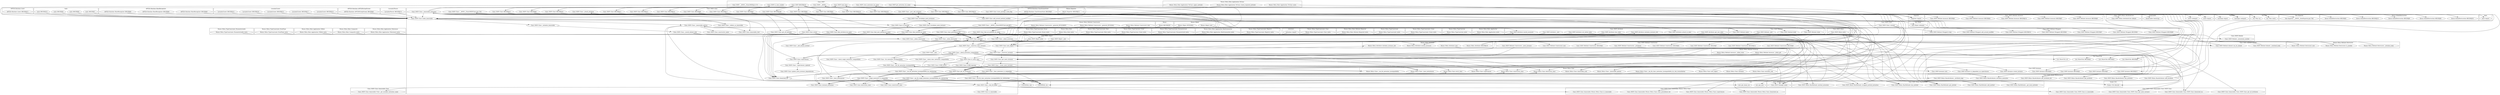 digraph {
graph [overlap=false]
subgraph cluster_Class_MOP_Class_Immutable_Trait {
	label="Class::MOP::Class::Immutable::Trait";
	"Class::MOP::Class::Immutable::Trait::_get_mutable_metaclass_name";
}
subgraph cluster_Class_MOP_Method_Accessor {
	label="Class::MOP::Method::Accessor";
	"Class::MOP::Method::Accessor::BEGIN@5";
	"Class::MOP::Method::Accessor::BEGIN@8";
	"Class::MOP::Method::Accessor::BEGIN@7";
	"Class::MOP::Method::Accessor::BEGIN@14";
	"Class::MOP::Method::Accessor::BEGIN@4";
}
subgraph cluster_Sub_Exporter {
	label="Sub::Exporter";
	"Sub::Exporter::__ANON__[Sub/Exporter.pm:756]";
}
subgraph cluster_Moose_Meta_TypeConstraint_Parameterizable {
	label="Moose::Meta::TypeConstraint::Parameterizable";
	"Moose::Meta::TypeConstraint::Parameterizable::meta";
}
subgraph cluster_Moose_Meta_TypeConstraint_DuckType {
	label="Moose::Meta::TypeConstraint::DuckType";
	"Moose::Meta::TypeConstraint::DuckType::meta";
}
subgraph cluster_Moose_Meta_Role_Application_ToRole {
	label="Moose::Meta::Role::Application::ToRole";
	"Moose::Meta::Role::Application::ToRole::meta";
}
subgraph cluster_Moose_Meta_Role_Composite {
	label="Moose::Meta::Role::Composite";
	"Moose::Meta::Role::Composite::meta";
}
subgraph cluster_Class_MOP_Object {
	label="Class::MOP::Object";
	"Class::MOP::Object::_new";
	"Class::MOP::Object::meta";
}
subgraph cluster_DynaLoader {
	label="DynaLoader";
	"DynaLoader::bootstrap";
}
subgraph cluster_Moose_Meta_Role_Application_ToInstance {
	label="Moose::Meta::Role::Application::ToInstance";
	"Moose::Meta::Role::Application::ToInstance::meta";
}
subgraph cluster_List_MoreUtils {
	label="List::MoreUtils";
	"List::MoreUtils::all";
	"List::MoreUtils::BEGIN@4";
	"List::MoreUtils::BEGIN@3";
	"List::MoreUtils::BEGIN@8";
}
subgraph cluster_Class_MOP_Module {
	label="Class::MOP::Module";
	"Class::MOP::Module::_instantiate_module";
}
subgraph cluster_warnings {
	label="warnings";
	"warnings::unimport";
	"warnings::import";
}
subgraph cluster_base {
	label="base";
	"base::import";
}
subgraph cluster_Moose_Exporter {
	label="Moose::Exporter";
	"Moose::Exporter::BEGIN@11";
}
subgraph cluster_strict {
	label="strict";
	"strict::import";
	"strict::unimport";
}
subgraph cluster_Devel_GlobalDestruction {
	label="Devel::GlobalDestruction";
	"Devel::GlobalDestruction::BEGIN@5";
	"Devel::GlobalDestruction::BEGIN@26";
	"Devel::GlobalDestruction::BEGIN@8";
	"Devel::GlobalDestruction::BEGIN@6";
	"Devel::GlobalDestruction::BEGIN@10";
}
subgraph cluster_Class_MOP_Instance {
	label="Class::MOP::Instance";
	"Class::MOP::Instance::create_instance";
	"Class::MOP::Instance::is_dependent_on_superclasses";
	"Class::MOP::Instance::BEGIN@5";
	"Class::MOP::Instance::BEGIN@4";
	"Class::MOP::Instance::BEGIN@7";
	"Class::MOP::Instance::BEGIN@13";
	"Class::MOP::Instance::new";
}
subgraph cluster_Class_MOP_Class {
	label="Class::MOP::Class";
	"Class::MOP::Class::linearized_isa";
	"Class::MOP::Class::BEGIN@14";
	"Class::MOP::Class::find_attribute_by_name";
	"Class::MOP::Class::class_precedence_list";
	"Class::MOP::Class::make_immutable";
	"Class::MOP::Class::BEGIN@9";
	"Class::MOP::Class::_immutable_metaclass";
	"Class::MOP::Class::BEGIN@17";
	"Class::MOP::Class::immutable_trait";
	"Class::MOP::Class::BEGIN@13";
	"Class::MOP::Class::_construct_instance";
	"Class::MOP::Class::_single_metaclass_is_compatible";
	"Class::MOP::Class::find_all_methods_by_name";
	"Class::MOP::Class::find_method_by_name";
	"Class::MOP::Class::reset_package_cache_flag";
	"Class::MOP::Class::instance_metaclass";
	"Class::MOP::Class::create";
	"Class::MOP::Class::constructor_name";
	"Class::MOP::Class::_check_single_metaclass_compatibility";
	"Class::MOP::Class::_immutable_options";
	"Class::MOP::Class::CORE:match";
	"Class::MOP::Class::_check_metaclass_compatibility";
	"Class::MOP::Class::is_mutable";
	"Class::MOP::Class::destructor_class";
	"Class::MOP::Class::BEGIN@7";
	"Class::MOP::Class::_base_metaclasses";
	"Class::MOP::Class::_install_inlined_code";
	"Class::MOP::Class::_can_fix_class_metaclass_incompatibility_by_subclassing";
	"Class::MOP::Class::BEGIN@448";
	"Class::MOP::Class::invalidate_meta_instances";
	"Class::MOP::Class::BEGIN@10";
	"Class::MOP::Class::add_around_method_modifier";
	"Class::MOP::Class::BEGIN@4";
	"Class::MOP::Class::BEGIN@435";
	"Class::MOP::Class::_superclasses_updated";
	"Class::MOP::Class::constructor_class";
	"Class::MOP::Class::_initialize_immutable";
	"Class::MOP::Class::_post_add_attribute";
	"Class::MOP::Class::invalidate_meta_instance";
	"Class::MOP::Class::BEGIN@8";
	"Class::MOP::Class::_inline_accessors";
	"Class::MOP::Class::new_object";
	"Class::MOP::Class::__ANON__[Class/MOP/Class.pm:720]";
	"Class::MOP::Class::is_anon_class";
	"Class::MOP::Class::BEGIN@5";
	"Class::MOP::Class::find_next_method_by_name";
	"Class::MOP::Class::_inline_constructor";
	"Class::MOP::Class::CORE:regcomp";
	"Class::MOP::Class::get_all_attributes";
	"Class::MOP::Class::_rebless_as_immutable";
	"Class::MOP::Class::__ANON__[Class/MOP/Class.pm:887]";
	"Class::MOP::Class::_new";
	"Class::MOP::Class::_check_class_metaclass_compatibility";
	"Class::MOP::Class::_can_fix_single_metaclass_incompatibility_by_subclassing";
	"Class::MOP::Class::superclasses";
	"Class::MOP::Class::_fix_metaclass_incompatibility";
	"Class::MOP::Class::BEGIN@414";
	"Class::MOP::Class::BEGIN@15";
	"Class::MOP::Class::initialize";
	"Class::MOP::Class::BEGIN@16";
	"Class::MOP::Class::is_immutable";
	"Class::MOP::Class::BEGIN@23";
	"Class::MOP::Class::_construct_class_instance";
	"Class::MOP::Class::_real_ref_name";
	"Class::MOP::Class::_inline_destructor";
	"Class::MOP::Class::get_meta_instance";
	"Class::MOP::Class::get_all_methods";
	"Class::MOP::Class::_create_meta_instance";
	"Class::MOP::Class::_add_inlined_method";
	"Class::MOP::Class::_attach_attribute";
	"Class::MOP::Class::_class_metaclass_is_compatible";
	"Class::MOP::Class::_can_fix_metaclass_incompatibility";
	"Class::MOP::Class::BEGIN@12";
	"Class::MOP::Class::_can_fix_metaclass_incompatibility_by_subclassing";
	"Class::MOP::Class::update_meta_instance_dependencies";
}
subgraph cluster_Moose_Meta_TypeConstraint_Enum {
	label="Moose::Meta::TypeConstraint::Enum";
	"Moose::Meta::TypeConstraint::Enum::meta";
}
subgraph cluster_Class_MOP {
	label="Class::MOP";
	"Class::MOP::__ANON__[Class/MOP.pm:117]";
	"Class::MOP::is_class_loaded";
	"Class::MOP::store_metaclass_by_name";
	"Class::MOP::__ANON__";
	"Class::MOP::BEGIN@19";
	"Class::MOP::get_metaclass_by_name";
	"Class::MOP::load_class";
}
subgraph cluster_Class_MOP_Mixin_HasMethods {
	label="Class::MOP::Mixin::HasMethods";
	"Class::MOP::Mixin::HasMethods::has_method";
	"Class::MOP::Mixin::HasMethods::add_method";
	"Class::MOP::Mixin::HasMethods::method_metaclass";
	"Class::MOP::Mixin::HasMethods::wrapped_method_metaclass";
	"Class::MOP::Mixin::HasMethods::get_method";
	"Class::MOP::Mixin::HasMethods::_get_local_methods";
}
subgraph cluster_Moose_Meta_Role {
	label="Moose::Meta::Role";
	"Moose::Meta::Role::meta";
}
subgraph cluster_ANTLR_Runtime_Lexer {
	label="ANTLR::Runtime::Lexer";
	"ANTLR::Runtime::Lexer::BEGIN@15";
}
subgraph cluster_Class_MOP_Method_Inlined {
	label="Class::MOP::Method::Inlined";
	"Class::MOP::Method::Inlined::_uninlined_body";
	"Class::MOP::Method::Inlined::can_be_inlined";
}
subgraph cluster_Class_MOP_Method_Constructor {
	label="Class::MOP::Method::Constructor";
	"Class::MOP::Method::Constructor::BEGIN@5";
	"Class::MOP::Method::Constructor::BEGIN@4";
	"Class::MOP::Method::Constructor::BEGIN@7";
	"Class::MOP::Method::Constructor::BEGIN@14";
	"Class::MOP::Method::Constructor::_attributes";
	"Class::MOP::Method::Constructor::BEGIN@8";
	"Class::MOP::Method::Constructor::new";
	"Class::MOP::Method::Constructor::_meta_instance";
}
subgraph cluster_Moose {
	label="Moose";
	"Moose::BEGIN@38";
}
subgraph cluster_Moose_Meta_TypeConstraint_Role {
	label="Moose::Meta::TypeConstraint::Role";
	"Moose::Meta::TypeConstraint::Role::meta";
}
subgraph cluster_Moose_Meta_TypeCoercion_Union {
	label="Moose::Meta::TypeCoercion::Union";
	"Moose::Meta::TypeCoercion::Union::meta";
}
subgraph cluster_Exporter {
	label="Exporter";
	"Exporter::import";
}
subgraph cluster_Class_MOP_Class_Immutable_Moose_Meta_Class {
	label="Class::MOP::Class::Immutable::Moose::Meta::Class";
	"Class::MOP::Class::Immutable::Moose::Meta::Class::class_precedence_list";
	"Class::MOP::Class::Immutable::Moose::Meta::Class::is_immutable";
	"Class::MOP::Class::Immutable::Moose::Meta::Class::superclasses";
	"Class::MOP::Class::Immutable::Moose::Meta::Class::linearized_isa";
}
subgraph cluster_Moose_Meta_TypeConstraint_Parameterized {
	label="Moose::Meta::TypeConstraint::Parameterized";
	"Moose::Meta::TypeConstraint::Parameterized::meta";
}
subgraph cluster_mro {
	label="mro";
	"mro::get_linear_isa";
	"mro::get_mro";
}
subgraph cluster_Class_MOP_Class_Immutable_Class_MOP_Class {
	label="Class::MOP::Class::Immutable::Class::MOP::Class";
	"Class::MOP::Class::Immutable::Class::MOP::Class::get_meta_instance";
	"Class::MOP::Class::Immutable::Class::MOP::Class::get_all_attributes";
	"Class::MOP::Class::Immutable::Class::MOP::Class::is_immutable";
	"Class::MOP::Class::Immutable::Class::MOP::Class::linearized_isa";
}
subgraph cluster_Moose_Meta_Role_Application_RoleSummation {
	label="Moose::Meta::Role::Application::RoleSummation";
	"Moose::Meta::Role::Application::RoleSummation::meta";
}
subgraph cluster_Class_MOP_Attribute {
	label="Class::MOP::Attribute";
	"Class::MOP::Attribute::set_initial_value";
	"Class::MOP::Attribute::attach_to_class";
	"Class::MOP::Attribute::initialize_instance_slot";
	"Class::MOP::Attribute::install_accessors";
	"Class::MOP::Attribute::_new";
	"Class::MOP::Attribute::has_value";
	"Class::MOP::Attribute::get_raw_value";
}
subgraph cluster_Moose_Meta_TypeConstraint_Registry {
	label="Moose::Meta::TypeConstraint::Registry";
	"Moose::Meta::TypeConstraint::Registry::meta";
}
subgraph cluster_Moose_Meta_Method_Constructor {
	label="Moose::Meta::Method::Constructor";
	"Moose::Meta::Method::Constructor::_generate_BUILDALL";
	"Moose::Meta::Method::Constructor::_generate_BUILDARGS";
	"Moose::Meta::Method::Constructor::new";
}
subgraph cluster_Moose_Object {
	label="Moose::Object";
	"Moose::Object::new";
	"Moose::Object::BUILDALL";
}
subgraph cluster_Try_Tiny {
	label="Try::Tiny";
	"Try::Tiny::catch";
	"Try::Tiny::try";
}
subgraph cluster_Sub_Name {
	label="Sub::Name";
	"Sub::Name::subname";
}
subgraph cluster_main {
	label="main";
	"main::BEGIN@9";
	"main::BEGIN@10";
	"main::BEGIN@7";
	"main::BEGIN@8";
}
subgraph cluster_Class_MOP_Class_ {
	label="Class::MOP::Class:";
	"Class::MOP::Class:::around";
}
subgraph cluster_metaclass {
	label="metaclass";
	"metaclass::import";
}
subgraph cluster_ANTLR_Runtime_CharStreamState {
	label="ANTLR::Runtime::CharStreamState";
	"ANTLR::Runtime::CharStreamState::BEGIN@3";
}
subgraph cluster_ANTLR_Runtime_BaseRecognizer {
	label="ANTLR::Runtime::BaseRecognizer";
	"ANTLR::Runtime::BaseRecognizer::BEGIN@8";
	"ANTLR::Runtime::BaseRecognizer::BEGIN@9";
	"ANTLR::Runtime::BaseRecognizer::BEGIN@6";
}
subgraph cluster_Class_MOP_Package {
	label="Class::MOP::Package";
	"Class::MOP::Package::name";
}
subgraph cluster_Scalar_Util {
	label="Scalar::Util";
	"Scalar::Util::blessed";
}
subgraph cluster_Moose_Meta_TypeConstraint_Class {
	label="Moose::Meta::TypeConstraint::Class";
	"Moose::Meta::TypeConstraint::Class::meta";
}
subgraph cluster_UNIVERSAL {
	label="UNIVERSAL";
	"UNIVERSAL::isa";
	"UNIVERSAL::can";
}
subgraph cluster_Class_MOP_Method_Wrapped {
	label="Class::MOP::Method::Wrapped";
	"Class::MOP::Method::Wrapped::BEGIN@5";
	"Class::MOP::Method::Wrapped::BEGIN@14";
	"Class::MOP::Method::Wrapped::BEGIN@4";
	"Class::MOP::Method::Wrapped::add_around_modifier";
	"Class::MOP::Method::Wrapped::wrap";
	"Class::MOP::Method::Wrapped::BEGIN@8";
	"Class::MOP::Method::Wrapped::BEGIN@7";
}
subgraph cluster_Lavanda2Lexer {
	label="Lavanda2Lexer";
	"Lavanda2Lexer::BEGIN@16";
	"Lavanda2Lexer::BEGIN@14";
	"Lavanda2Lexer::BEGIN@19";
	"Lavanda2Lexer::BEGIN@17";
	"Lavanda2Lexer::BEGIN@15";
}
subgraph cluster_Moose_Meta_Class {
	label="Moose::Meta::Class";
	"Moose::Meta::Class::new_object";
	"Moose::Meta::Class::_base_metaclasses";
	"Moose::Meta::Class::excludes_role";
	"Moose::Meta::Class::_immutable_options";
	"Moose::Meta::Class::immutable_trait";
	"Moose::Meta::Class::initialize";
	"Moose::Meta::Class::superclasses";
	"Moose::Meta::Class::_can_fix_class_metaclass_incompatibility_by_role_reconciliation";
	"Moose::Meta::Class::error_class";
	"Moose::Meta::Class::constructor_class";
	"Moose::Meta::Class::destructor_class";
	"Moose::Meta::Class::_can_fix_metaclass_incompatibility";
}
subgraph cluster_Moose_Meta_Role_Method_Required {
	label="Moose::Meta::Role::Method::Required";
	"Moose::Meta::Role::Method::Required::meta";
}
subgraph cluster_Moose_Meta_Method_Destructor {
	label="Moose::Meta::Method::Destructor";
	"Moose::Meta::Method::Destructor::_initialize_body";
	"Moose::Meta::Method::Destructor::new";
	"Moose::Meta::Method::Destructor::is_needed";
}
subgraph cluster_Class_MOP_Mixin_AttributeCore {
	label="Class::MOP::Mixin::AttributeCore";
	"Class::MOP::Mixin::AttributeCore::default";
}
subgraph cluster_Moose_Meta_Attribute {
	label="Moose::Meta::Attribute";
	"Moose::Meta::Attribute::BEGIN@19";
	"Moose::Meta::Attribute::initialize_instance_slot";
	"Moose::Meta::Attribute::install_accessors";
	"Moose::Meta::Attribute::new";
}
subgraph cluster_Class_MOP_Mixin_HasAttributes {
	label="Class::MOP::Mixin::HasAttributes";
	"Class::MOP::Mixin::HasAttributes::get_attribute";
	"Class::MOP::Mixin::HasAttributes::get_attribute_list";
	"Class::MOP::Mixin::HasAttributes::_attribute_map";
	"Class::MOP::Mixin::HasAttributes::add_attribute";
	"Class::MOP::Mixin::HasAttributes::attribute_metaclass";
	"Class::MOP::Mixin::HasAttributes::has_attribute";
}
subgraph cluster_ANTLR_Runtime_ANTLRStringStream {
	label="ANTLR::Runtime::ANTLRStringStream";
	"ANTLR::Runtime::ANTLRStringStream::BEGIN@5";
}
subgraph cluster_Moose_Meta_Method_Accessor {
	label="Moose::Meta::Method::Accessor";
	"Moose::Meta::Method::Accessor::_inline_get";
	"Moose::Meta::Method::Accessor::_inline_store";
}
subgraph cluster_Class_MOP_Method {
	label="Class::MOP::Method";
	"Class::MOP::Method::name";
	"Class::MOP::Method::clone";
	"Class::MOP::Method::_new";
	"Class::MOP::Method::body";
}
subgraph cluster_Moose_Meta_TypeConstraint {
	label="Moose::Meta::TypeConstraint";
	"Moose::Meta::TypeConstraint::meta";
}
subgraph cluster_Lavanda2Parser {
	label="Lavanda2Parser";
	"Lavanda2Parser::BEGIN@14";
}
subgraph cluster_Moose_Meta_TypeConstraint_Union {
	label="Moose::Meta::TypeConstraint::Union";
	"Moose::Meta::TypeConstraint::Union::meta";
}
subgraph cluster_Moose_Meta_TypeCoercion {
	label="Moose::Meta::TypeCoercion";
	"Moose::Meta::TypeCoercion::meta";
}
subgraph cluster_Moose_Meta_Role_Application {
	label="Moose::Meta::Role::Application";
	"Moose::Meta::Role::Application::meta";
}
subgraph cluster_Moose_Meta_Role_Application_ToClass {
	label="Moose::Meta::Role::Application::ToClass";
	"Moose::Meta::Role::Application::ToClass::meta";
	"Moose::Meta::Role::Application::ToClass::check_required_methods";
	"Moose::Meta::Role::Application::ToClass::apply_methods";
}
subgraph cluster_Class_MOP_Mixin {
	label="Class::MOP::Mixin";
	"Class::MOP::Mixin::meta";
}
"Class::MOP::Class::_immutable_metaclass" -> "Class::MOP::Class::find_attribute_by_name";
"Class::MOP::Class::find_attribute_by_name" -> "Class::MOP::Class::Immutable::Class::MOP::Class::linearized_isa";
"Class::MOP::Class::get_all_attributes" -> "Class::MOP::Class::Immutable::Class::MOP::Class::linearized_isa";
"Class::MOP::Class::_post_add_attribute" -> "Try::Tiny::try";
"Class::MOP::Class::_fix_metaclass_incompatibility" -> "Moose::Meta::Class::_can_fix_metaclass_incompatibility";
"Class::MOP::Class::_check_single_metaclass_compatibility" -> "Class::MOP::Class::_single_metaclass_is_compatible";
"Moose::Meta::Method::Constructor::_generate_BUILDALL" -> "Class::MOP::Class::find_all_methods_by_name";
"Moose::Object::BUILDALL" -> "Class::MOP::Class::find_all_methods_by_name";
"Moose::Meta::Method::Destructor::_initialize_body" -> "Class::MOP::Class::find_all_methods_by_name";
"Class::MOP::Class::BEGIN@14" -> "Exporter::import";
"Class::MOP::Class::BEGIN@17" -> "Exporter::import";
"Class::MOP::Class::BEGIN@13" -> "Exporter::import";
"Class::MOP::Class::BEGIN@16" -> "Exporter::import";
"Class::MOP::Class::BEGIN@12" -> "Exporter::import";
"Class::MOP::Class::BEGIN@15" -> "Devel::GlobalDestruction::BEGIN@5";
"Class::MOP::Class::_immutable_metaclass" -> "Class::MOP::Class::create";
"Class::MOP::Class::_create_meta_instance" -> "Class::MOP::Class::instance_metaclass";
"Class::MOP::Class::_single_metaclass_is_compatible" -> "Class::MOP::Class::instance_metaclass";
"Class::MOP::Class::_check_metaclass_compatibility" -> "Class::MOP::Class::instance_metaclass";
"Class::MOP::Class::_can_fix_single_metaclass_incompatibility_by_subclassing" -> "Class::MOP::Class::instance_metaclass";
"Class::MOP::Class::_immutable_options" -> "Class::MOP::Class::constructor_name";
"Class::MOP::Class::is_anon_class" -> "Class::MOP::Class::CORE:match";
"Class::MOP::Class::_construct_class_instance" -> "Class::MOP::Class::_check_metaclass_compatibility";
"Class::MOP::Class::superclasses" -> "Class::MOP::Class::_check_metaclass_compatibility";
"Moose::Meta::Attribute::BEGIN@19" -> "Class::MOP::Class::is_mutable";
"Class::MOP::Class::make_immutable" -> "Class::MOP::Class::is_mutable";
"ANTLR::Runtime::CharStreamState::BEGIN@3" -> "Class::MOP::Class::is_mutable";
"Class::MOP::Class::BEGIN@7" -> "Class::MOP::Instance::BEGIN@4";
"Class::MOP::Class::find_attribute_by_name" -> "Class::MOP::Mixin::HasAttributes::has_attribute";
"Class::MOP::BEGIN@19" -> "Class::MOP::Class::BEGIN@10";
"Class::MOP::Class::_post_add_attribute" -> "Class::MOP::Class::invalidate_meta_instances";
"Class::MOP::Class::_immutable_metaclass" -> "Class::MOP::Class::add_around_method_modifier";
"Class::MOP::Class::superclasses" -> "Class::MOP::Class::_superclasses_updated";
"Class::MOP::BEGIN@19" -> "Class::MOP::Class::BEGIN@435";
"Class::MOP::Class::make_immutable" -> "Class::MOP::Class::_initialize_immutable";
"Class::MOP::Mixin::HasAttributes::add_attribute" -> "Class::MOP::Class::_post_add_attribute";
"Class::MOP::Class::BEGIN@7" -> "Class::MOP::Instance::BEGIN@7";
"Class::MOP::Class::_can_fix_single_metaclass_incompatibility_by_subclassing" -> "Class::MOP::Mixin::HasMethods::method_metaclass";
"Class::MOP::Class::_single_metaclass_is_compatible" -> "Class::MOP::Mixin::HasMethods::method_metaclass";
"Class::MOP::Class::_check_metaclass_compatibility" -> "Class::MOP::Mixin::HasMethods::method_metaclass";
"Class::MOP::Class::_inline_accessors" -> "Class::MOP::Mixin::HasAttributes::get_attribute_list";
"Class::MOP::Class::BEGIN@15" -> "Devel::GlobalDestruction::BEGIN@8";
"Try::Tiny::try" -> "Class::MOP::Class::__ANON__[Class/MOP/Class.pm:720]";
"Class::MOP::Class::_construct_class_instance" -> "Class::MOP::Class::is_anon_class";
"Class::MOP::Class::_construct_instance" -> "Class::MOP::Class::is_anon_class";
"Class::MOP::BEGIN@19" -> "Class::MOP::Class::BEGIN@5";
"Class::MOP::Class::_create_meta_instance" -> "Class::MOP::Class::get_all_attributes";
"Class::MOP::Method::Constructor::_attributes" -> "Class::MOP::Class::get_all_attributes";
"Moose::Meta::Class::new_object" -> "Class::MOP::Class::get_all_attributes";
"Class::MOP::Class:::around" -> "Class::MOP::Class::get_all_attributes";
"Class::MOP::Class::_construct_instance" -> "Class::MOP::Class::get_all_attributes";
"Moose::Meta::Attribute::new" -> "Class::MOP::Class::get_all_attributes";
"Class::MOP::Class::make_immutable" -> "Class::MOP::Class::_rebless_as_immutable";
"Class::MOP::Class::_construct_instance" -> "Scalar::Util::blessed";
"Class::MOP::Class::_can_fix_class_metaclass_incompatibility_by_subclassing" -> "Scalar::Util::blessed";
"Class::MOP::Class::_can_fix_single_metaclass_incompatibility_by_subclassing" -> "Class::MOP::Mixin::HasMethods::wrapped_method_metaclass";
"Class::MOP::Class::_single_metaclass_is_compatible" -> "Class::MOP::Mixin::HasMethods::wrapped_method_metaclass";
"Class::MOP::Class::_check_metaclass_compatibility" -> "Class::MOP::Mixin::HasMethods::wrapped_method_metaclass";
"Class::MOP::Class::__ANON__[Class/MOP/Class.pm:887]" -> "Class::MOP::Mixin::HasMethods::wrapped_method_metaclass";
"Class::MOP::Class::class_precedence_list" -> "Class::MOP::__ANON__";
"Class::MOP::Class::_construct_class_instance" -> "Class::MOP::Class::_new";
"Class::MOP::Class::_can_fix_metaclass_incompatibility_by_subclassing" -> "Class::MOP::Class::_can_fix_single_metaclass_incompatibility_by_subclassing";
"Class::MOP::Class::_check_metaclass_compatibility" -> "Class::MOP::Class::superclasses";
"Class::MOP::Class::create" -> "Class::MOP::Class::superclasses";
"Class::MOP::Class::_inline_destructor" -> "Class::MOP::Method::Inlined::can_be_inlined";
"Class::MOP::Class::_inline_constructor" -> "Class::MOP::Method::Inlined::can_be_inlined";
"Class::MOP::Class::_check_metaclass_compatibility" -> "Class::MOP::Class::_fix_metaclass_incompatibility";
"Class::MOP::BEGIN@19" -> "Class::MOP::Class::BEGIN@15";
"Class::MOP::Class::_construct_class_instance" -> "Class::MOP::Object::meta";
"Class::MOP::Class::_immutable_metaclass" -> "Class::MOP::Object::meta";
"Class::MOP::Class::BEGIN@9" -> "Class::MOP::Method::Accessor::BEGIN@5";
"Class::MOP::Class::_real_ref_name" -> "Class::MOP::Class::is_immutable";
"Class::MOP::Class::initialize" -> "Class::MOP::Class::_construct_class_instance";
"Class::MOP::Class::_can_fix_class_metaclass_incompatibility_by_subclassing" -> "Class::MOP::Class::_real_ref_name";
"Moose::Meta::Class::_can_fix_class_metaclass_incompatibility_by_role_reconciliation" -> "Class::MOP::Class::_real_ref_name";
"Class::MOP::Class::_immutable_metaclass" -> "Class::MOP::Class::_real_ref_name";
"Class::MOP::Class::_class_metaclass_is_compatible" -> "Class::MOP::Class::_real_ref_name";
"Class::MOP::Class::_install_inlined_code" -> "Class::MOP::Class::_inline_destructor";
"Class::MOP::Class::find_next_method_by_name" -> "Class::MOP::Class::Immutable::Moose::Meta::Class::linearized_isa";
"Class::MOP::Class::get_meta_instance" -> "Class::MOP::Class::_create_meta_instance";
"Class::MOP::Class::add_around_method_modifier" -> "Class::MOP::Method::Wrapped::add_around_modifier";
"Class::MOP::Class::BEGIN@8" -> "Class::MOP::Method::Wrapped::BEGIN@8";
"Class::MOP::Class::BEGIN@10" -> "Class::MOP::Method::Constructor::BEGIN@4";
"Class::MOP::Mixin::HasAttributes::add_attribute" -> "Class::MOP::Class::_attach_attribute";
"Class::MOP::Class::_construct_instance" -> "Class::MOP::Attribute::initialize_instance_slot";
"Class::MOP::Class::_can_fix_single_metaclass_incompatibility_by_subclassing" -> "Moose::Meta::Class::constructor_class";
"Class::MOP::Class::_single_metaclass_is_compatible" -> "Moose::Meta::Class::constructor_class";
"Class::MOP::Class::_check_metaclass_compatibility" -> "Moose::Meta::Class::constructor_class";
"Class::MOP::Class::_immutable_options" -> "Moose::Meta::Class::constructor_class";
"Class::MOP::Class::_superclasses_updated" -> "Class::MOP::Class::update_meta_instance_dependencies";
"Class::MOP::Class::_inline_constructor" -> "Class::MOP::Method::Constructor::new";
"Class::MOP::Class::class_precedence_list" -> "Class::MOP::Class::class_precedence_list";
"Moose::Meta::Class::excludes_role" -> "Class::MOP::Class::class_precedence_list";
"Class::MOP::Class:::around" -> "Class::MOP::Class::class_precedence_list";
"Class::MOP::Class::_check_metaclass_compatibility" -> "Moose::Meta::Class::_base_metaclasses";
"Class::MOP::Class::_can_fix_metaclass_incompatibility_by_subclassing" -> "Moose::Meta::Class::_base_metaclasses";
"Class::MOP::Class::BEGIN@15" -> "Devel::GlobalDestruction::BEGIN@10";
"Class::MOP::Class::BEGIN@10" -> "Class::MOP::Method::Constructor::BEGIN@8";
"Class::MOP::BEGIN@19" -> "Class::MOP::Class::BEGIN@17";
"Class::MOP::Class::_post_add_attribute" -> "Try::Tiny::catch";
"Class::MOP::BEGIN@19" -> "Class::MOP::Class::BEGIN@13";
"Class::MOP::Class::_construct_class_instance" -> "Class::MOP::Class::_construct_instance";
"Class::MOP::Class::new_object" -> "Class::MOP::Class::_construct_instance";
"Class::MOP::Class::BEGIN@8" -> "Class::MOP::Method::Wrapped::BEGIN@7";
"Class::MOP::Class::_immutable_metaclass" -> "Class::MOP::Method::name";
"Class::MOP::Class::get_all_methods" -> "Class::MOP::Method::name";
"Class::MOP::Class::find_all_methods_by_name" -> "Class::MOP::Mixin::HasMethods::has_method";
"Class::MOP::Class::_inline_destructor" -> "Class::MOP::Mixin::HasMethods::has_method";
"Class::MOP::Class::_inline_constructor" -> "Class::MOP::Mixin::HasMethods::has_method";
"Class::MOP::Class::_single_metaclass_is_compatible" -> "UNIVERSAL::can";
"Class::MOP::Class::_can_fix_single_metaclass_incompatibility_by_subclassing" -> "UNIVERSAL::can";
"Moose::Meta::Class::_immutable_options" -> "Class::MOP::Class::_immutable_options";
"Class::MOP::Class::make_immutable" -> "Class::MOP::Class::_immutable_options";
"Class::MOP::Class::_check_metaclass_compatibility" -> "Class::MOP::Class::_check_single_metaclass_compatibility";
"Class::MOP::Class::BEGIN@448" -> "strict::unimport";
"Class::MOP::Class::BEGIN@23" -> "base::import";
"Class::MOP::Class::class_precedence_list" -> "mro::get_mro";
"Class::MOP::Class::_real_ref_name" -> "Class::MOP::Class::Immutable::Trait::_get_mutable_metaclass_name";
"Class::MOP::BEGIN@19" -> "Class::MOP::Class::BEGIN@7";
"Class::MOP::Class::BEGIN@15" -> "Sub::Exporter::__ANON__[Sub/Exporter.pm:756]";
"Class::MOP::BEGIN@19" -> "Class::MOP::Class::BEGIN@4";
"Class::MOP::Class::BEGIN@5" -> "warnings::import";
"Class::MOP::Class::_check_metaclass_compatibility" -> "Moose::Meta::Class::superclasses";
"Class::MOP::Class::class_precedence_list" -> "Moose::Meta::Class::superclasses";
"Class::MOP::Class::_inline_constructor" -> "Moose::Meta::Method::Constructor::new";
"Class::MOP::Object::_new" -> "Class::MOP::Class::new_object";
"Class::MOP::Method::_new" -> "Class::MOP::Class::new_object";
"Moose::Meta::Class::new_object" -> "Class::MOP::Class::new_object";
"Class::MOP::Attribute::_new" -> "Class::MOP::Class::new_object";
"Class::MOP::Class::BEGIN@9" -> "Class::MOP::Method::Accessor::BEGIN@14";
"Class::MOP::Class::_install_inlined_code" -> "Class::MOP::Class::_inline_constructor";
"Class::MOP::Class::is_anon_class" -> "Class::MOP::Class::CORE:regcomp";
"Class::MOP::Class::__ANON__[Class/MOP/Class.pm:720]" -> "Class::MOP::Attribute::install_accessors";
"Class::MOP::Class::_inline_accessors" -> "Class::MOP::Attribute::install_accessors";
"Class::MOP::Class::_can_fix_single_metaclass_incompatibility_by_subclassing" -> "Class::MOP::Mixin::HasAttributes::attribute_metaclass";
"Class::MOP::Class::_single_metaclass_is_compatible" -> "Class::MOP::Mixin::HasAttributes::attribute_metaclass";
"Class::MOP::Class::_check_metaclass_compatibility" -> "Class::MOP::Mixin::HasAttributes::attribute_metaclass";
"Class::MOP::Class::add_around_method_modifier" -> "Class::MOP::Class::__ANON__[Class/MOP/Class.pm:887]";
"Class::MOP::Class::linearized_isa" -> "Class::MOP::Package::name";
"Class::MOP::Class::class_precedence_list" -> "Class::MOP::Package::name";
"Class::MOP::Class::is_anon_class" -> "Class::MOP::Package::name";
"Class::MOP::Class::_inline_constructor" -> "Class::MOP::Package::name";
"Class::MOP::Class::_inline_destructor" -> "Class::MOP::Package::name";
"Class::MOP::Class::__ANON__[Class/MOP/Class.pm:887]" -> "Class::MOP::Package::name";
"Class::MOP::Class::new_object" -> "Class::MOP::Package::name";
"Class::MOP::Class::find_attribute_by_name" -> "Class::MOP::Class::initialize";
"Class::MOP::Class::class_precedence_list" -> "Class::MOP::Class::initialize";
"Moose::Meta::TypeConstraint::Enum::meta" -> "Class::MOP::Class::initialize";
"Moose::Meta::TypeConstraint::Union::meta" -> "Class::MOP::Class::initialize";
"Class::MOP::Class::find_next_method_by_name" -> "Class::MOP::Class::initialize";
"Class::MOP::Attribute::_new" -> "Class::MOP::Class::initialize";
"Moose::Meta::Class::initialize" -> "Class::MOP::Class::initialize";
"Class::MOP::Attribute::has_value" -> "Class::MOP::Class::initialize";
"Moose::Meta::Role::Application::RoleSummation::meta" -> "Class::MOP::Class::initialize";
"Moose::Meta::Role::Composite::meta" -> "Class::MOP::Class::initialize";
"Class::MOP::Class::get_all_attributes" -> "Class::MOP::Class::initialize";
"Class::MOP::Class::_immutable_metaclass" -> "Class::MOP::Class::initialize";
"Moose::Meta::TypeConstraint::Role::meta" -> "Class::MOP::Class::initialize";
"Moose::Meta::TypeCoercion::Union::meta" -> "Class::MOP::Class::initialize";
"Moose::Meta::TypeConstraint::Parameterized::meta" -> "Class::MOP::Class::initialize";
"Class::MOP::Class::find_all_methods_by_name" -> "Class::MOP::Class::initialize";
"Moose::Meta::TypeConstraint::Class::meta" -> "Class::MOP::Class::initialize";
"Moose::Meta::Role::Application::ToClass::meta" -> "Class::MOP::Class::initialize";
"Class::MOP::Class::find_method_by_name" -> "Class::MOP::Class::initialize";
"Class::MOP::Class::create" -> "Class::MOP::Class::initialize";
"Moose::Meta::TypeCoercion::meta" -> "Class::MOP::Class::initialize";
"Class::MOP::Class::_fix_metaclass_incompatibility" -> "Class::MOP::Class::initialize";
"Moose::Meta::TypeConstraint::meta" -> "Class::MOP::Class::initialize";
"Class::MOP::Method::_new" -> "Class::MOP::Class::initialize";
"Moose::Object::new" -> "Class::MOP::Class::initialize";
"Moose::Meta::TypeConstraint::Registry::meta" -> "Class::MOP::Class::initialize";
"Class::MOP::Mixin::meta" -> "Class::MOP::Class::initialize";
"Class::MOP::Object::meta" -> "Class::MOP::Class::initialize";
"Moose::Meta::Role::Application::ToRole::meta" -> "Class::MOP::Class::initialize";
"metaclass::import" -> "Class::MOP::Class::initialize";
"Class::MOP::Attribute::set_initial_value" -> "Class::MOP::Class::initialize";
"Moose::Meta::Role::Application::meta" -> "Class::MOP::Class::initialize";
"Class::MOP::Class::get_all_methods" -> "Class::MOP::Class::initialize";
"Moose::Meta::Role::meta" -> "Class::MOP::Class::initialize";
"Moose::BEGIN@38" -> "Class::MOP::Class::initialize";
"Moose::Meta::TypeConstraint::DuckType::meta" -> "Class::MOP::Class::initialize";
"Moose::Meta::TypeConstraint::Parameterizable::meta" -> "Class::MOP::Class::initialize";
"Class::MOP::Attribute::get_raw_value" -> "Class::MOP::Class::initialize";
"Moose::Meta::Role::Application::ToInstance::meta" -> "Class::MOP::Class::initialize";
"Moose::Meta::Role::Method::Required::meta" -> "Class::MOP::Class::initialize";
"Class::MOP::Class::BEGIN@10" -> "Class::MOP::Method::Constructor::BEGIN@7";
"Class::MOP::BEGIN@19" -> "Class::MOP::Class::BEGIN@16";
"Moose::Exporter::BEGIN@11" -> "Class::MOP::Class::get_meta_instance";
"Class::MOP::Attribute::has_value" -> "Class::MOP::Class::get_meta_instance";
"Class::MOP::Attribute::get_raw_value" -> "Class::MOP::Class::get_meta_instance";
"Class::MOP::Attribute::set_initial_value" -> "Class::MOP::Class::get_meta_instance";
"Moose::Meta::Method::Accessor::_inline_get" -> "Class::MOP::Class::get_meta_instance";
"Class::MOP::Class:::around" -> "Class::MOP::Class::get_meta_instance";
"Class::MOP::Class::_construct_instance" -> "Class::MOP::Class::get_meta_instance";
"Class::MOP::Method::Constructor::_meta_instance" -> "Class::MOP::Class::get_meta_instance";
"Moose::Meta::Method::Accessor::_inline_store" -> "Class::MOP::Class::get_meta_instance";
"Class::MOP::Class::BEGIN@8" -> "Class::MOP::Method::Wrapped::BEGIN@14";
"Class::MOP::Class::BEGIN@15" -> "Devel::GlobalDestruction::BEGIN@26";
"Class::MOP::Class::BEGIN@4" -> "strict::import";
"Class::MOP::BEGIN@19" -> "Class::MOP::Class::BEGIN@14";
"Class::MOP::Class::find_attribute_by_name" -> "Class::MOP::Class::linearized_isa";
"Class::MOP::Class::find_method_by_name" -> "Class::MOP::Class::linearized_isa";
"Class::MOP::Class::get_all_attributes" -> "Class::MOP::Class::linearized_isa";
"Class::MOP::Class:::around" -> "Class::MOP::Class::linearized_isa";
"Class::MOP::Class::find_next_method_by_name" -> "Class::MOP::Class::linearized_isa";
"Class::MOP::Class::find_all_methods_by_name" -> "Class::MOP::Class::linearized_isa";
"Class::MOP::Class::get_all_methods" -> "Class::MOP::Class::linearized_isa";
"Class::MOP::Class::_immutable_metaclass" -> "Moose::Meta::Class::immutable_trait";
"Class::MOP::Class::_immutable_options" -> "Moose::Meta::Class::immutable_trait";
"Class::MOP::Class::_create_meta_instance" -> "Class::MOP::Instance::new";
"Class::MOP::Class::BEGIN@17" -> "List::MoreUtils::BEGIN@4";
"Class::MOP::BEGIN@19" -> "Class::MOP::Class::BEGIN@9";
"Class::MOP::Class::_rebless_as_immutable" -> "Class::MOP::Class::_immutable_metaclass";
"Class::MOP::Class::_inline_constructor" -> "Class::MOP::load_class";
"Class::MOP::Class::_immutable_metaclass" -> "Class::MOP::load_class";
"Class::MOP::Class::_inline_destructor" -> "Class::MOP::load_class";
"Class::MOP::Class::_inline_destructor" -> "Moose::Meta::Method::Destructor::is_needed";
"Class::MOP::Class::find_attribute_by_name" -> "Class::MOP::Mixin::HasAttributes::get_attribute";
"Class::MOP::Class::_inline_accessors" -> "Class::MOP::Mixin::HasAttributes::get_attribute";
"Class::MOP::Class::get_all_methods" -> "Class::MOP::Mixin::HasMethods::_get_local_methods";
"Class::MOP::Class::BEGIN@414" -> "warnings::unimport";
"Class::MOP::Class::BEGIN@435" -> "warnings::unimport";
"Class::MOP::Class::class_precedence_list" -> "Class::MOP::Class::Immutable::Moose::Meta::Class::superclasses";
"Class::MOP::Class::BEGIN@17" -> "DynaLoader::bootstrap";
"Class::MOP::Class::_immutable_metaclass" -> "Class::MOP::Method::clone";
"Class::MOP::Class::BEGIN@9" -> "Class::MOP::Method::Accessor::BEGIN@7";
"Class::MOP::Class::_can_fix_single_metaclass_incompatibility_by_subclassing" -> "Class::MOP::Class::destructor_class";
"Class::MOP::Class::_single_metaclass_is_compatible" -> "Class::MOP::Class::destructor_class";
"Class::MOP::Class::_immutable_options" -> "Class::MOP::Class::destructor_class";
"Class::MOP::BEGIN@19" -> "Class::MOP::Class::BEGIN@448";
"Class::MOP::Class::class_precedence_list" -> "Class::MOP::Class::Immutable::Moose::Meta::Class::class_precedence_list";
"Class::MOP::Class::_construct_instance" -> "Moose::Meta::Attribute::initialize_instance_slot";
"Class::MOP::Class::find_all_methods_by_name" -> "Class::MOP::Mixin::HasMethods::get_method";
"Class::MOP::Class::find_next_method_by_name" -> "Class::MOP::Mixin::HasMethods::get_method";
"Class::MOP::Class::__ANON__[Class/MOP/Class.pm:887]" -> "Class::MOP::Mixin::HasMethods::get_method";
"Class::MOP::Class::find_method_by_name" -> "Class::MOP::Mixin::HasMethods::get_method";
"Class::MOP::BEGIN@19" -> "Class::MOP::Class::BEGIN@8";
"Class::MOP::Class::add_around_method_modifier" -> "Sub::Name::subname";
"Class::MOP::Class::_construct_class_instance" -> "Class::MOP::store_metaclass_by_name";
"Class::MOP::Class::make_immutable" -> "Moose::Meta::Class::_immutable_options";
"Class::MOP::Class::_check_metaclass_compatibility" -> "Class::MOP::Class::_check_class_metaclass_compatibility";
"Class::MOP::Class::BEGIN@7" -> "Class::MOP::Instance::BEGIN@13";
"Class::MOP::Class::BEGIN@7" -> "Class::MOP::Instance::BEGIN@5";
"Class::MOP::Class::create" -> "Class::MOP::Module::_instantiate_module";
"Class::MOP::Class::_real_ref_name" -> "Class::MOP::Class::Immutable::Moose::Meta::Class::is_immutable";
"Class::MOP::Class::_construct_instance" -> "Class::MOP::Instance::create_instance";
"Class::MOP::Class::_immutable_metaclass" -> "Class::MOP::Mixin::AttributeCore::default";
"Class::MOP::Class::_check_class_metaclass_compatibility" -> "Class::MOP::Class::_class_metaclass_is_compatible";
"Class::MOP::Class::_fix_metaclass_incompatibility" -> "Class::MOP::Class::_can_fix_metaclass_incompatibility";
"Moose::Meta::Class::_can_fix_metaclass_incompatibility" -> "Class::MOP::Class::_can_fix_metaclass_incompatibility";
"Class::MOP::BEGIN@19" -> "Class::MOP::Class::BEGIN@12";
"Class::MOP::Class::_construct_instance" -> "Class::MOP::Class::Immutable::Class::MOP::Class::get_all_attributes";
"Class::MOP::Class::_inline_destructor" -> "Moose::Meta::Method::Destructor::new";
"Class::MOP::Class::_real_ref_name" -> "Class::MOP::Class::Immutable::Class::MOP::Class::is_immutable";
"Class::MOP::Class::BEGIN@17" -> "List::MoreUtils::BEGIN@8";
"main::BEGIN@10" -> "Class::MOP::Class::make_immutable";
"ANTLR::Runtime::BaseRecognizer::BEGIN@9" -> "Class::MOP::Class::make_immutable";
"ANTLR::Runtime::BaseRecognizer::BEGIN@8" -> "Class::MOP::Class::make_immutable";
"Lavanda2Lexer::BEGIN@16" -> "Class::MOP::Class::make_immutable";
"Lavanda2Parser::BEGIN@14" -> "Class::MOP::Class::make_immutable";
"Lavanda2Lexer::BEGIN@14" -> "Class::MOP::Class::make_immutable";
"main::BEGIN@8" -> "Class::MOP::Class::make_immutable";
"Lavanda2Lexer::BEGIN@15" -> "Class::MOP::Class::make_immutable";
"Class::MOP::__ANON__[Class/MOP.pm:117]" -> "Class::MOP::Class::make_immutable";
"ANTLR::Runtime::ANTLRStringStream::BEGIN@5" -> "Class::MOP::Class::make_immutable";
"ANTLR::Runtime::Lexer::BEGIN@15" -> "Class::MOP::Class::make_immutable";
"Class::MOP::Class::_immutable_metaclass" -> "Class::MOP::Class::make_immutable";
"Lavanda2Lexer::BEGIN@19" -> "Class::MOP::Class::make_immutable";
"Moose::Meta::Attribute::BEGIN@19" -> "Class::MOP::Class::make_immutable";
"Moose::Exporter::BEGIN@11" -> "Class::MOP::Class::make_immutable";
"main::BEGIN@7" -> "Class::MOP::Class::make_immutable";
"Lavanda2Lexer::BEGIN@17" -> "Class::MOP::Class::make_immutable";
"main::BEGIN@9" -> "Class::MOP::Class::make_immutable";
"ANTLR::Runtime::BaseRecognizer::BEGIN@6" -> "Class::MOP::Class::make_immutable";
"ANTLR::Runtime::CharStreamState::BEGIN@3" -> "Class::MOP::Class::make_immutable";
"Class::MOP::Class::BEGIN@8" -> "Class::MOP::Method::Wrapped::BEGIN@4";
"Class::MOP::Class::_can_fix_single_metaclass_incompatibility_by_subclassing" -> "Moose::Meta::Class::error_class";
"Class::MOP::Class::_single_metaclass_is_compatible" -> "Moose::Meta::Class::error_class";
"Class::MOP::Class::_check_metaclass_compatibility" -> "Moose::Meta::Class::error_class";
"Class::MOP::Class::_immutable_metaclass" -> "Class::MOP::Class::immutable_trait";
"Class::MOP::Class::_immutable_options" -> "Class::MOP::Class::immutable_trait";
"Class::MOP::Class::_immutable_metaclass" -> "Class::MOP::is_class_loaded";
"Moose::Meta::Role::Application::ToClass::apply_methods" -> "Class::MOP::Class::reset_package_cache_flag";
"Moose::Meta::Role::Application::ToClass::check_required_methods" -> "Class::MOP::Class::find_method_by_name";
"Class::MOP::Class::_immutable_metaclass" -> "Class::MOP::Class::find_method_by_name";
"Moose::BEGIN@38" -> "Class::MOP::Class::find_method_by_name";
"Moose::Meta::Method::Constructor::_generate_BUILDARGS" -> "Class::MOP::Class::find_method_by_name";
"Moose::Meta::Method::Destructor::is_needed" -> "Class::MOP::Class::find_method_by_name";
"Class::MOP::Class::BEGIN@15" -> "Devel::GlobalDestruction::BEGIN@6";
"Class::MOP::Class::_create_meta_instance" -> "Class::MOP::Instance::is_dependent_on_superclasses";
"Class::MOP::Class::__ANON__[Class/MOP/Class.pm:887]" -> "Class::MOP::Method::Wrapped::wrap";
"Class::MOP::Class::_single_metaclass_is_compatible" -> "UNIVERSAL::isa";
"Class::MOP::Class::_can_fix_single_metaclass_incompatibility_by_subclassing" -> "UNIVERSAL::isa";
"Class::MOP::Class::_can_fix_class_metaclass_incompatibility_by_subclassing" -> "UNIVERSAL::isa";
"Class::MOP::Class::_class_metaclass_is_compatible" -> "UNIVERSAL::isa";
"Class::MOP::Class::new_object" -> "UNIVERSAL::isa";
"Class::MOP::Class::BEGIN@9" -> "Class::MOP::Method::Accessor::BEGIN@8";
"Class::MOP::Class::_initialize_immutable" -> "Class::MOP::Class::_install_inlined_code";
"Class::MOP::Class::_check_metaclass_compatibility" -> "Class::MOP::Class::_base_metaclasses";
"Class::MOP::Class::_can_fix_metaclass_incompatibility_by_subclassing" -> "Class::MOP::Class::_base_metaclasses";
"Moose::Meta::Class::_base_metaclasses" -> "Class::MOP::Class::_base_metaclasses";
"Class::MOP::Class::_can_fix_metaclass_incompatibility_by_subclassing" -> "Class::MOP::Class::_can_fix_class_metaclass_incompatibility_by_subclassing";
"Class::MOP::Class::_construct_instance" -> "Class::MOP::Class::Immutable::Class::MOP::Class::get_meta_instance";
"Class::MOP::Class::_can_fix_single_metaclass_incompatibility_by_subclassing" -> "Class::MOP::Class::constructor_class";
"Class::MOP::Class::_single_metaclass_is_compatible" -> "Class::MOP::Class::constructor_class";
"Class::MOP::Class::_immutable_options" -> "Class::MOP::Class::constructor_class";
"Class::MOP::Class::_inline_constructor" -> "Class::MOP::Mixin::HasMethods::add_method";
"Class::MOP::Class::__ANON__[Class/MOP/Class.pm:887]" -> "Class::MOP::Mixin::HasMethods::add_method";
"Class::MOP::Class::create" -> "Class::MOP::Mixin::HasMethods::add_method";
"Class::MOP::Class::_immutable_metaclass" -> "Class::MOP::Mixin::HasMethods::add_method";
"Class::MOP::Class::_inline_destructor" -> "Class::MOP::Mixin::HasMethods::add_method";
"Class::MOP::Class::invalidate_meta_instances" -> "Class::MOP::Class::invalidate_meta_instance";
"Class::MOP::Class::_can_fix_single_metaclass_incompatibility_by_subclassing" -> "Moose::Meta::Class::destructor_class";
"Class::MOP::Class::_single_metaclass_is_compatible" -> "Moose::Meta::Class::destructor_class";
"Class::MOP::Class::_check_metaclass_compatibility" -> "Moose::Meta::Class::destructor_class";
"Class::MOP::Class::_immutable_options" -> "Moose::Meta::Class::destructor_class";
"Class::MOP::Class::_install_inlined_code" -> "Class::MOP::Class::_inline_accessors";
"Class::MOP::Class::_attach_attribute" -> "Class::MOP::Attribute::attach_to_class";
"Class::MOP::Class::get_all_attributes" -> "Class::MOP::Mixin::HasAttributes::_attribute_map";
"Class::MOP::Class::_single_metaclass_is_compatible" -> "Class::MOP::get_metaclass_by_name";
"Class::MOP::Class::_construct_class_instance" -> "Class::MOP::get_metaclass_by_name";
"Class::MOP::Class::_class_metaclass_is_compatible" -> "Class::MOP::get_metaclass_by_name";
"Class::MOP::Class::initialize" -> "Class::MOP::get_metaclass_by_name";
"Class::MOP::Method::Inlined::_uninlined_body" -> "Class::MOP::Class::find_next_method_by_name";
"Class::MOP::Method::Inlined::can_be_inlined" -> "Class::MOP::Class::find_next_method_by_name";
"Class::MOP::Class::__ANON__[Class/MOP/Class.pm:887]" -> "Class::MOP::Class::find_next_method_by_name";
"Class::MOP::Class::BEGIN@8" -> "Class::MOP::Method::Wrapped::BEGIN@5";
"Class::MOP::Class::BEGIN@10" -> "Class::MOP::Method::Constructor::BEGIN@5";
"Class::MOP::Class::_check_metaclass_compatibility" -> "List::MoreUtils::all";
"Class::MOP::BEGIN@19" -> "Class::MOP::Class::BEGIN@414";
"Class::MOP::Class::BEGIN@10" -> "Class::MOP::Method::Constructor::BEGIN@14";
"Class::MOP::Class::linearized_isa" -> "mro::get_linear_isa";
"Class::MOP::BEGIN@19" -> "Class::MOP::Class::BEGIN@23";
"Class::MOP::Class::__ANON__[Class/MOP/Class.pm:720]" -> "Moose::Meta::Attribute::install_accessors";
"Class::MOP::Class::_inline_accessors" -> "Moose::Meta::Attribute::install_accessors";
"Class::MOP::Class::_immutable_metaclass" -> "Class::MOP::Class::get_all_methods";
"Class::MOP::Class::_immutable_metaclass" -> "Class::MOP::Method::body";
"Class::MOP::Class::_inline_destructor" -> "Class::MOP::Class::_add_inlined_method";
"Class::MOP::Class::_inline_constructor" -> "Class::MOP::Class::_add_inlined_method";
"Class::MOP::Class::_can_fix_metaclass_incompatibility" -> "Class::MOP::Class::_can_fix_metaclass_incompatibility_by_subclassing";
"Class::MOP::Class::BEGIN@17" -> "List::MoreUtils::BEGIN@3";
"Class::MOP::Class::BEGIN@9" -> "Class::MOP::Method::Accessor::BEGIN@4";
}
